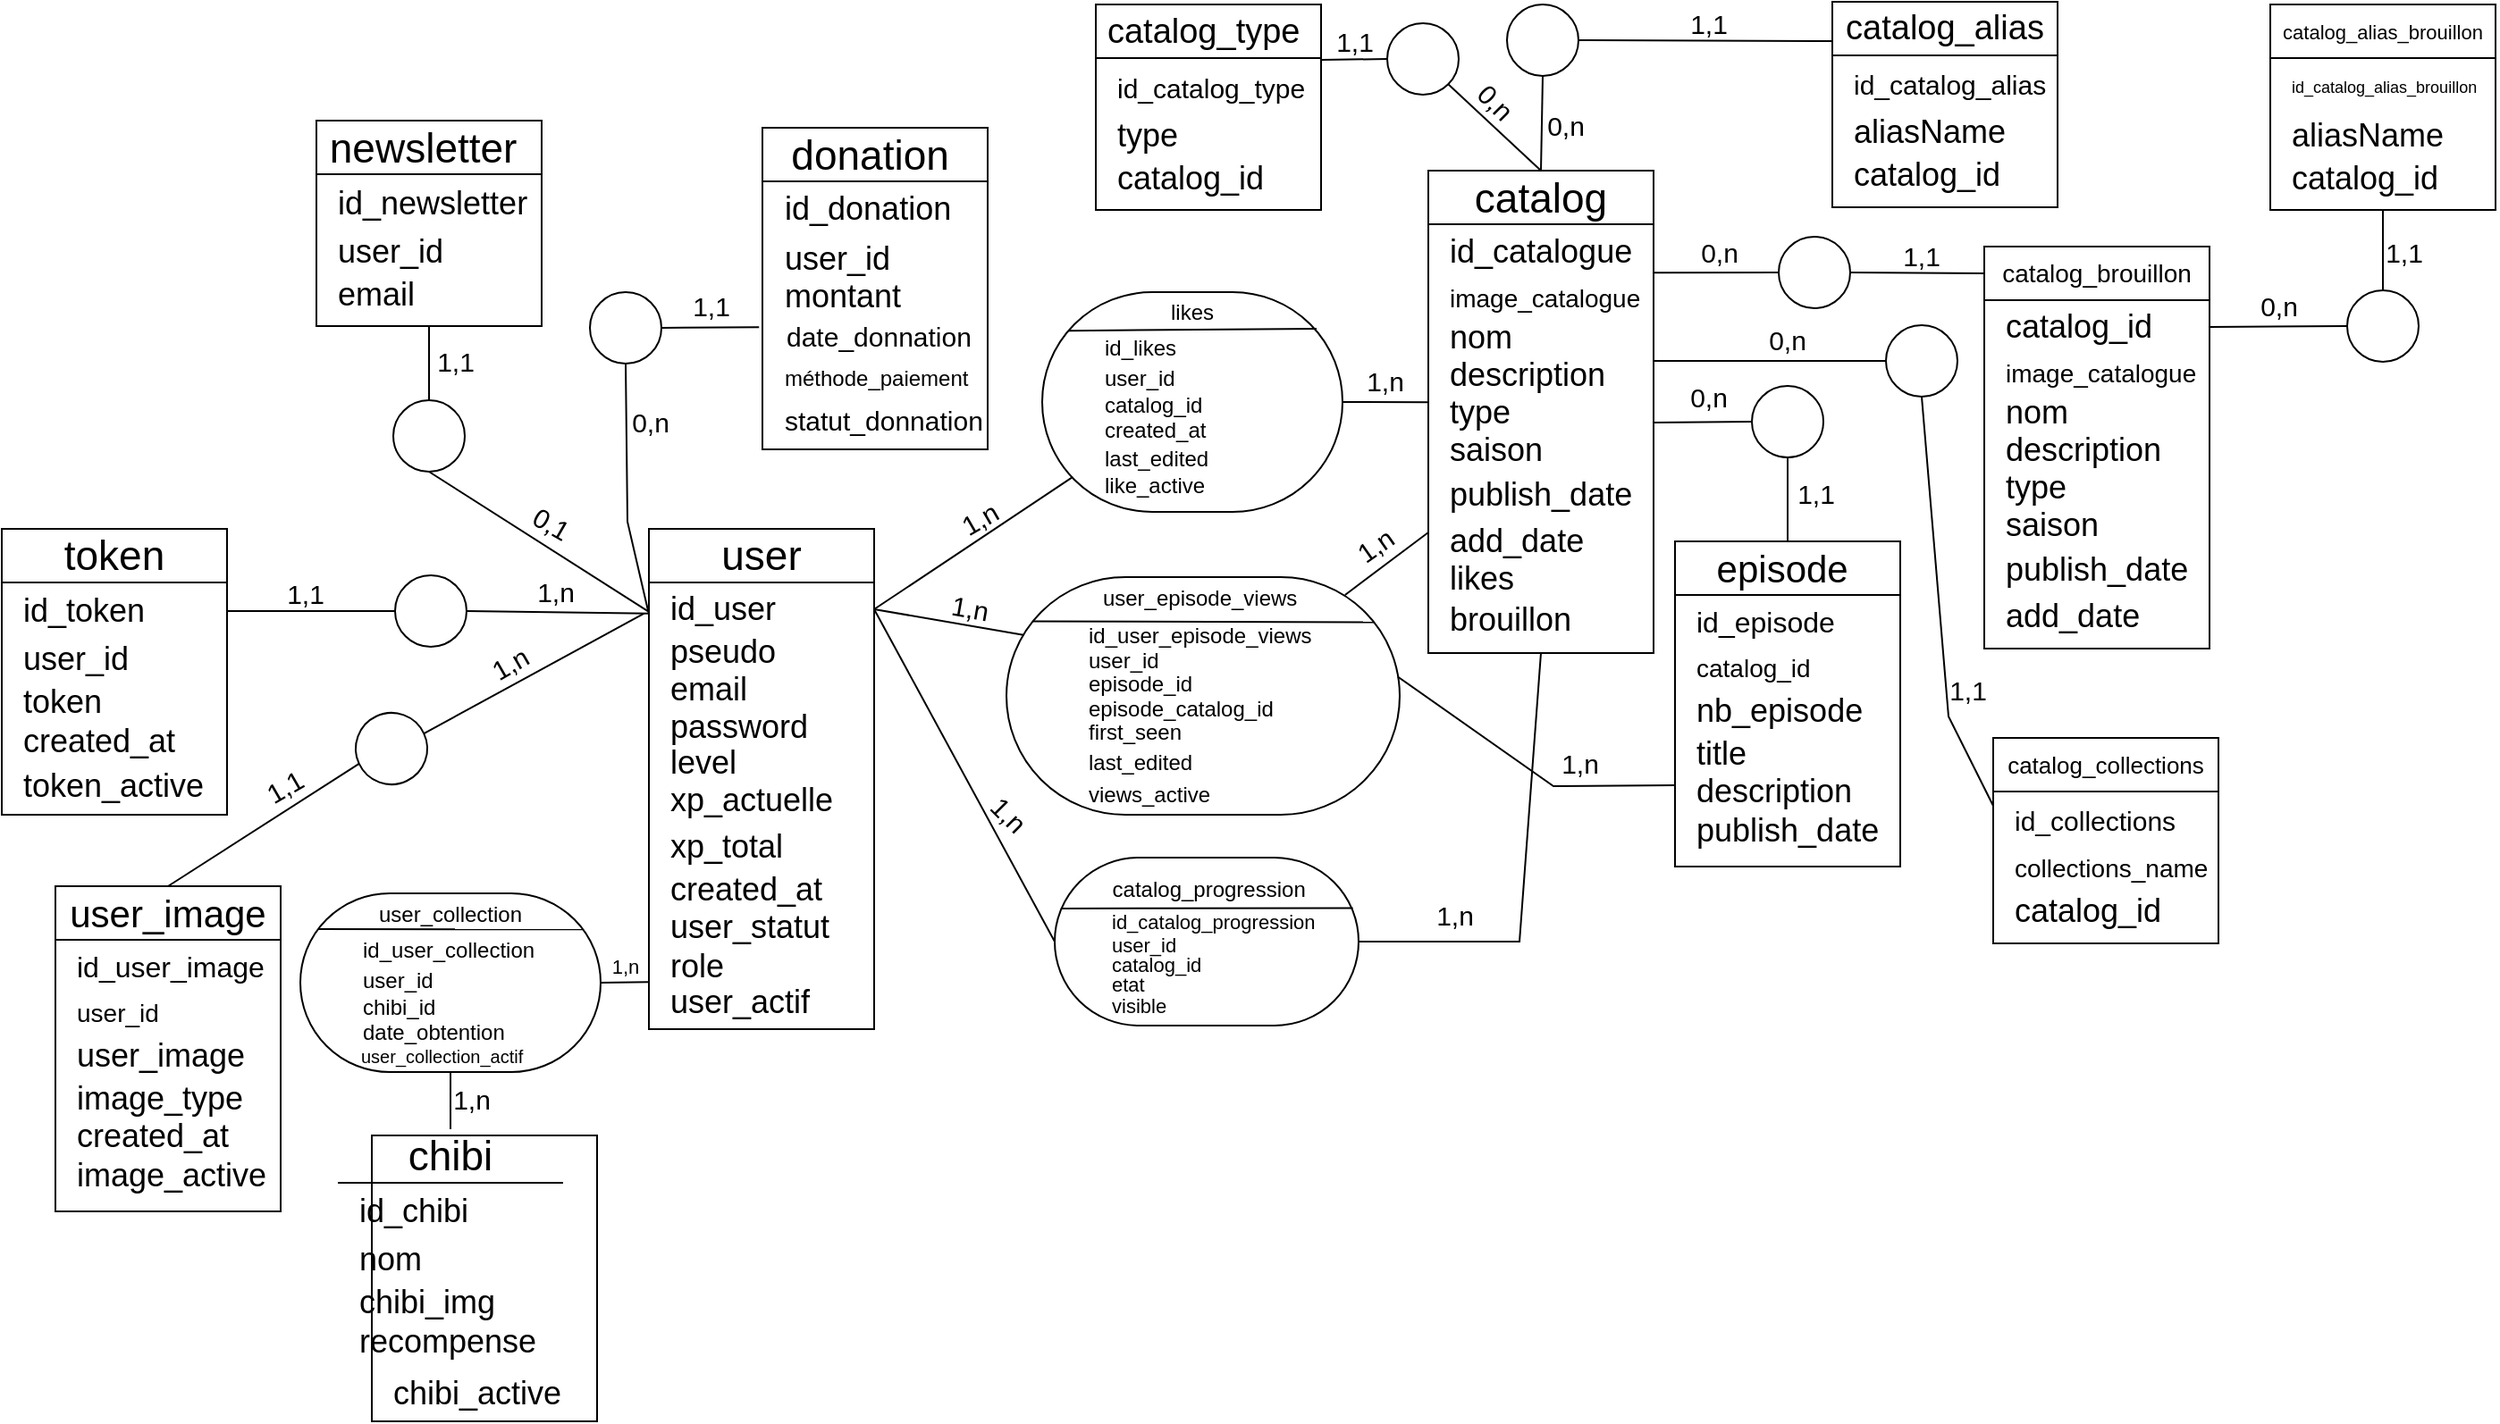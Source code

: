 <mxfile version="22.1.11" type="device">
  <diagram name="Page-1" id="7B2jJqBgUk0N_kVLm-NF">
    <mxGraphModel dx="2013" dy="439" grid="1" gridSize="10" guides="1" tooltips="1" connect="1" arrows="1" fold="1" page="1" pageScale="1" pageWidth="1169" pageHeight="827" math="0" shadow="0">
      <root>
        <mxCell id="0" />
        <mxCell id="1" parent="0" />
        <mxCell id="tmT9E7BbvO8NceiwNoCN-1" value="" style="rounded=1;whiteSpace=wrap;html=1;arcSize=0;" parent="1" vertex="1">
          <mxGeometry x="-807" y="295" width="126" height="280" as="geometry" />
        </mxCell>
        <mxCell id="tmT9E7BbvO8NceiwNoCN-2" value="user" style="text;html=1;strokeColor=none;fillColor=none;align=center;verticalAlign=middle;whiteSpace=wrap;rounded=0;fontSize=23;" parent="1" vertex="1">
          <mxGeometry x="-807" y="295" width="126" height="30" as="geometry" />
        </mxCell>
        <mxCell id="tmT9E7BbvO8NceiwNoCN-3" value="" style="endArrow=none;html=1;rounded=0;entryX=1;entryY=1;entryDx=0;entryDy=0;exitX=0;exitY=1;exitDx=0;exitDy=0;" parent="1" source="tmT9E7BbvO8NceiwNoCN-2" target="tmT9E7BbvO8NceiwNoCN-2" edge="1">
          <mxGeometry width="50" height="50" relative="1" as="geometry">
            <mxPoint x="-741" y="555" as="sourcePoint" />
            <mxPoint x="-691" y="505" as="targetPoint" />
          </mxGeometry>
        </mxCell>
        <mxCell id="EuwHijLLQVPvpIF5Q3ev-1" value="id_user" style="text;html=1;strokeColor=none;fillColor=none;align=left;verticalAlign=middle;whiteSpace=wrap;rounded=0;fontSize=18;" parent="1" vertex="1">
          <mxGeometry x="-797" y="325" width="116" height="30" as="geometry" />
        </mxCell>
        <mxCell id="WyrtLwI7qsmNqxNzGDoM-1" value="pseudo" style="text;html=1;strokeColor=none;fillColor=none;align=left;verticalAlign=middle;whiteSpace=wrap;rounded=0;fontSize=18;" vertex="1" parent="1">
          <mxGeometry x="-797" y="349" width="116" height="30" as="geometry" />
        </mxCell>
        <mxCell id="WyrtLwI7qsmNqxNzGDoM-2" value="email&amp;nbsp;" style="text;html=1;strokeColor=none;fillColor=none;align=left;verticalAlign=middle;whiteSpace=wrap;rounded=0;fontSize=18;" vertex="1" parent="1">
          <mxGeometry x="-797" y="370" width="116" height="30" as="geometry" />
        </mxCell>
        <mxCell id="WyrtLwI7qsmNqxNzGDoM-3" value="password" style="text;html=1;strokeColor=none;fillColor=none;align=left;verticalAlign=middle;whiteSpace=wrap;rounded=0;fontSize=18;" vertex="1" parent="1">
          <mxGeometry x="-797" y="391" width="116" height="30" as="geometry" />
        </mxCell>
        <mxCell id="WyrtLwI7qsmNqxNzGDoM-4" value="level" style="text;html=1;strokeColor=none;fillColor=none;align=left;verticalAlign=middle;whiteSpace=wrap;rounded=0;fontSize=18;" vertex="1" parent="1">
          <mxGeometry x="-797" y="411" width="116" height="30" as="geometry" />
        </mxCell>
        <mxCell id="WyrtLwI7qsmNqxNzGDoM-5" value="xp_actuelle" style="text;html=1;strokeColor=none;fillColor=none;align=left;verticalAlign=middle;whiteSpace=wrap;rounded=0;fontSize=18;" vertex="1" parent="1">
          <mxGeometry x="-797" y="432" width="116" height="30" as="geometry" />
        </mxCell>
        <mxCell id="WyrtLwI7qsmNqxNzGDoM-6" value="xp_total" style="text;html=1;strokeColor=none;fillColor=none;align=left;verticalAlign=middle;whiteSpace=wrap;rounded=0;fontSize=18;" vertex="1" parent="1">
          <mxGeometry x="-797" y="458" width="116" height="30" as="geometry" />
        </mxCell>
        <mxCell id="WyrtLwI7qsmNqxNzGDoM-7" value="created_at" style="text;html=1;strokeColor=none;fillColor=none;align=left;verticalAlign=middle;whiteSpace=wrap;rounded=0;fontSize=18;" vertex="1" parent="1">
          <mxGeometry x="-797" y="482" width="116" height="30" as="geometry" />
        </mxCell>
        <mxCell id="WyrtLwI7qsmNqxNzGDoM-8" value="user_statut" style="text;html=1;strokeColor=none;fillColor=none;align=left;verticalAlign=middle;whiteSpace=wrap;rounded=0;fontSize=18;" vertex="1" parent="1">
          <mxGeometry x="-797" y="503" width="116" height="30" as="geometry" />
        </mxCell>
        <mxCell id="WyrtLwI7qsmNqxNzGDoM-10" value="role" style="text;html=1;strokeColor=none;fillColor=none;align=left;verticalAlign=middle;whiteSpace=wrap;rounded=0;fontSize=18;" vertex="1" parent="1">
          <mxGeometry x="-797" y="525" width="116" height="30" as="geometry" />
        </mxCell>
        <mxCell id="WyrtLwI7qsmNqxNzGDoM-11" value="user_actif" style="text;html=1;strokeColor=none;fillColor=none;align=left;verticalAlign=middle;whiteSpace=wrap;rounded=0;fontSize=18;" vertex="1" parent="1">
          <mxGeometry x="-797" y="545" width="116" height="30" as="geometry" />
        </mxCell>
        <mxCell id="WyrtLwI7qsmNqxNzGDoM-13" value="" style="rounded=1;whiteSpace=wrap;html=1;arcSize=0;" vertex="1" parent="1">
          <mxGeometry x="-1169" y="295" width="126" height="160" as="geometry" />
        </mxCell>
        <mxCell id="WyrtLwI7qsmNqxNzGDoM-14" value="token" style="text;html=1;strokeColor=none;fillColor=none;align=center;verticalAlign=middle;whiteSpace=wrap;rounded=0;fontSize=23;" vertex="1" parent="1">
          <mxGeometry x="-1169" y="295" width="126" height="30" as="geometry" />
        </mxCell>
        <mxCell id="WyrtLwI7qsmNqxNzGDoM-15" value="" style="endArrow=none;html=1;rounded=0;entryX=1;entryY=1;entryDx=0;entryDy=0;exitX=0;exitY=1;exitDx=0;exitDy=0;" edge="1" parent="1" source="WyrtLwI7qsmNqxNzGDoM-14" target="WyrtLwI7qsmNqxNzGDoM-14">
          <mxGeometry width="50" height="50" relative="1" as="geometry">
            <mxPoint x="-1103" y="555" as="sourcePoint" />
            <mxPoint x="-1053" y="505" as="targetPoint" />
          </mxGeometry>
        </mxCell>
        <mxCell id="WyrtLwI7qsmNqxNzGDoM-16" value="id_token" style="text;html=1;strokeColor=none;fillColor=none;align=left;verticalAlign=middle;whiteSpace=wrap;rounded=0;fontSize=18;" vertex="1" parent="1">
          <mxGeometry x="-1159" y="326" width="116" height="30" as="geometry" />
        </mxCell>
        <mxCell id="WyrtLwI7qsmNqxNzGDoM-17" value="user_id" style="text;html=1;strokeColor=none;fillColor=none;align=left;verticalAlign=middle;whiteSpace=wrap;rounded=0;fontSize=18;" vertex="1" parent="1">
          <mxGeometry x="-1159" y="353" width="116" height="30" as="geometry" />
        </mxCell>
        <mxCell id="WyrtLwI7qsmNqxNzGDoM-18" value="token&amp;nbsp;" style="text;html=1;strokeColor=none;fillColor=none;align=left;verticalAlign=middle;whiteSpace=wrap;rounded=0;fontSize=18;" vertex="1" parent="1">
          <mxGeometry x="-1159" y="377" width="116" height="30" as="geometry" />
        </mxCell>
        <mxCell id="WyrtLwI7qsmNqxNzGDoM-19" value="created_at" style="text;html=1;strokeColor=none;fillColor=none;align=left;verticalAlign=middle;whiteSpace=wrap;rounded=0;fontSize=18;" vertex="1" parent="1">
          <mxGeometry x="-1159" y="399" width="116" height="30" as="geometry" />
        </mxCell>
        <mxCell id="WyrtLwI7qsmNqxNzGDoM-20" value="token_active" style="text;html=1;strokeColor=none;fillColor=none;align=left;verticalAlign=middle;whiteSpace=wrap;rounded=0;fontSize=18;" vertex="1" parent="1">
          <mxGeometry x="-1159" y="424" width="116" height="30" as="geometry" />
        </mxCell>
        <mxCell id="WyrtLwI7qsmNqxNzGDoM-28" value="" style="rounded=1;whiteSpace=wrap;html=1;arcSize=0;" vertex="1" parent="1">
          <mxGeometry x="-993" y="66.5" width="126" height="115" as="geometry" />
        </mxCell>
        <mxCell id="WyrtLwI7qsmNqxNzGDoM-29" value="newsletter&amp;nbsp;" style="text;html=1;strokeColor=none;fillColor=none;align=center;verticalAlign=middle;whiteSpace=wrap;rounded=0;fontSize=23;" vertex="1" parent="1">
          <mxGeometry x="-993" y="66.5" width="126" height="30" as="geometry" />
        </mxCell>
        <mxCell id="WyrtLwI7qsmNqxNzGDoM-30" value="" style="endArrow=none;html=1;rounded=0;entryX=1;entryY=1;entryDx=0;entryDy=0;exitX=0;exitY=1;exitDx=0;exitDy=0;" edge="1" parent="1" source="WyrtLwI7qsmNqxNzGDoM-29" target="WyrtLwI7qsmNqxNzGDoM-29">
          <mxGeometry width="50" height="50" relative="1" as="geometry">
            <mxPoint x="-927" y="326.5" as="sourcePoint" />
            <mxPoint x="-877" y="276.5" as="targetPoint" />
          </mxGeometry>
        </mxCell>
        <mxCell id="WyrtLwI7qsmNqxNzGDoM-31" value="id_newsletter&amp;nbsp;" style="text;html=1;strokeColor=none;fillColor=none;align=left;verticalAlign=middle;whiteSpace=wrap;rounded=0;fontSize=18;" vertex="1" parent="1">
          <mxGeometry x="-983" y="97.5" width="116" height="30" as="geometry" />
        </mxCell>
        <mxCell id="WyrtLwI7qsmNqxNzGDoM-32" value="user_id" style="text;html=1;strokeColor=none;fillColor=none;align=left;verticalAlign=middle;whiteSpace=wrap;rounded=0;fontSize=18;" vertex="1" parent="1">
          <mxGeometry x="-983" y="124.5" width="116" height="30" as="geometry" />
        </mxCell>
        <mxCell id="WyrtLwI7qsmNqxNzGDoM-33" value="email&amp;nbsp;" style="text;html=1;strokeColor=none;fillColor=none;align=left;verticalAlign=middle;whiteSpace=wrap;rounded=0;fontSize=18;" vertex="1" parent="1">
          <mxGeometry x="-983" y="148.5" width="116" height="30" as="geometry" />
        </mxCell>
        <mxCell id="WyrtLwI7qsmNqxNzGDoM-36" value="" style="rounded=1;whiteSpace=wrap;html=1;arcSize=0;" vertex="1" parent="1">
          <mxGeometry x="-743.5" y="70.5" width="126" height="180" as="geometry" />
        </mxCell>
        <mxCell id="WyrtLwI7qsmNqxNzGDoM-37" value="donation&amp;nbsp;" style="text;html=1;strokeColor=none;fillColor=none;align=center;verticalAlign=middle;whiteSpace=wrap;rounded=0;fontSize=23;" vertex="1" parent="1">
          <mxGeometry x="-743.5" y="70.5" width="126" height="30" as="geometry" />
        </mxCell>
        <mxCell id="WyrtLwI7qsmNqxNzGDoM-38" value="" style="endArrow=none;html=1;rounded=0;entryX=1;entryY=1;entryDx=0;entryDy=0;exitX=0;exitY=1;exitDx=0;exitDy=0;" edge="1" parent="1" source="WyrtLwI7qsmNqxNzGDoM-37" target="WyrtLwI7qsmNqxNzGDoM-37">
          <mxGeometry width="50" height="50" relative="1" as="geometry">
            <mxPoint x="-677.5" y="330.5" as="sourcePoint" />
            <mxPoint x="-627.5" y="280.5" as="targetPoint" />
          </mxGeometry>
        </mxCell>
        <mxCell id="WyrtLwI7qsmNqxNzGDoM-39" value="id_donation&amp;nbsp;" style="text;html=1;strokeColor=none;fillColor=none;align=left;verticalAlign=middle;whiteSpace=wrap;rounded=0;fontSize=18;" vertex="1" parent="1">
          <mxGeometry x="-733.5" y="100.5" width="116" height="30" as="geometry" />
        </mxCell>
        <mxCell id="WyrtLwI7qsmNqxNzGDoM-40" value="user_id&amp;nbsp;" style="text;html=1;strokeColor=none;fillColor=none;align=left;verticalAlign=middle;whiteSpace=wrap;rounded=0;fontSize=18;" vertex="1" parent="1">
          <mxGeometry x="-733.5" y="128.5" width="116" height="30" as="geometry" />
        </mxCell>
        <mxCell id="WyrtLwI7qsmNqxNzGDoM-41" value="montant" style="text;html=1;strokeColor=none;fillColor=none;align=left;verticalAlign=middle;whiteSpace=wrap;rounded=0;fontSize=18;" vertex="1" parent="1">
          <mxGeometry x="-733.5" y="149.5" width="116" height="30" as="geometry" />
        </mxCell>
        <mxCell id="WyrtLwI7qsmNqxNzGDoM-42" value="date_donnation" style="text;html=1;strokeColor=none;fillColor=none;align=left;verticalAlign=middle;whiteSpace=wrap;rounded=0;fontSize=15;" vertex="1" parent="1">
          <mxGeometry x="-732.5" y="171.5" width="116" height="30" as="geometry" />
        </mxCell>
        <mxCell id="WyrtLwI7qsmNqxNzGDoM-43" value="méthode_paiement" style="text;html=1;strokeColor=none;fillColor=none;align=left;verticalAlign=middle;whiteSpace=wrap;rounded=0;fontSize=12;" vertex="1" parent="1">
          <mxGeometry x="-733.5" y="195.5" width="116" height="30" as="geometry" />
        </mxCell>
        <mxCell id="WyrtLwI7qsmNqxNzGDoM-44" value="statut_donnation" style="text;html=1;strokeColor=none;fillColor=none;align=left;verticalAlign=middle;whiteSpace=wrap;rounded=0;fontSize=15;" vertex="1" parent="1">
          <mxGeometry x="-733.5" y="218.5" width="116" height="30" as="geometry" />
        </mxCell>
        <mxCell id="WyrtLwI7qsmNqxNzGDoM-50" value="" style="rounded=1;whiteSpace=wrap;html=1;arcSize=0;" vertex="1" parent="1">
          <mxGeometry x="-371" y="94.5" width="126" height="270" as="geometry" />
        </mxCell>
        <mxCell id="WyrtLwI7qsmNqxNzGDoM-51" value="catalog" style="text;html=1;strokeColor=none;fillColor=none;align=center;verticalAlign=middle;whiteSpace=wrap;rounded=0;fontSize=23;" vertex="1" parent="1">
          <mxGeometry x="-371" y="94.5" width="126" height="30" as="geometry" />
        </mxCell>
        <mxCell id="WyrtLwI7qsmNqxNzGDoM-52" value="" style="endArrow=none;html=1;rounded=0;entryX=1;entryY=1;entryDx=0;entryDy=0;exitX=0;exitY=1;exitDx=0;exitDy=0;" edge="1" parent="1" source="WyrtLwI7qsmNqxNzGDoM-51" target="WyrtLwI7qsmNqxNzGDoM-51">
          <mxGeometry width="50" height="50" relative="1" as="geometry">
            <mxPoint x="-305" y="354.5" as="sourcePoint" />
            <mxPoint x="-255" y="304.5" as="targetPoint" />
          </mxGeometry>
        </mxCell>
        <mxCell id="WyrtLwI7qsmNqxNzGDoM-53" value="id_catalogue&amp;nbsp;" style="text;html=1;strokeColor=none;fillColor=none;align=left;verticalAlign=middle;whiteSpace=wrap;rounded=0;fontSize=18;" vertex="1" parent="1">
          <mxGeometry x="-361" y="124.5" width="116" height="30" as="geometry" />
        </mxCell>
        <mxCell id="WyrtLwI7qsmNqxNzGDoM-54" value="image_catalogue" style="text;html=1;strokeColor=none;fillColor=none;align=left;verticalAlign=middle;whiteSpace=wrap;rounded=0;fontSize=14;" vertex="1" parent="1">
          <mxGeometry x="-361" y="150.5" width="116" height="30" as="geometry" />
        </mxCell>
        <mxCell id="WyrtLwI7qsmNqxNzGDoM-55" value="nom" style="text;html=1;strokeColor=none;fillColor=none;align=left;verticalAlign=middle;whiteSpace=wrap;rounded=0;fontSize=18;" vertex="1" parent="1">
          <mxGeometry x="-361" y="172.5" width="116" height="30" as="geometry" />
        </mxCell>
        <mxCell id="WyrtLwI7qsmNqxNzGDoM-56" value="description" style="text;html=1;strokeColor=none;fillColor=none;align=left;verticalAlign=middle;whiteSpace=wrap;rounded=0;fontSize=18;" vertex="1" parent="1">
          <mxGeometry x="-361" y="193.5" width="116" height="30" as="geometry" />
        </mxCell>
        <mxCell id="WyrtLwI7qsmNqxNzGDoM-57" value="type" style="text;html=1;strokeColor=none;fillColor=none;align=left;verticalAlign=middle;whiteSpace=wrap;rounded=0;fontSize=18;" vertex="1" parent="1">
          <mxGeometry x="-361" y="214.5" width="116" height="30" as="geometry" />
        </mxCell>
        <mxCell id="WyrtLwI7qsmNqxNzGDoM-58" value="saison" style="text;html=1;strokeColor=none;fillColor=none;align=left;verticalAlign=middle;whiteSpace=wrap;rounded=0;fontSize=18;" vertex="1" parent="1">
          <mxGeometry x="-361" y="235.5" width="116" height="30" as="geometry" />
        </mxCell>
        <mxCell id="WyrtLwI7qsmNqxNzGDoM-59" value="publish_date" style="text;html=1;strokeColor=none;fillColor=none;align=left;verticalAlign=middle;whiteSpace=wrap;rounded=0;fontSize=18;" vertex="1" parent="1">
          <mxGeometry x="-361" y="260.5" width="116" height="30" as="geometry" />
        </mxCell>
        <mxCell id="WyrtLwI7qsmNqxNzGDoM-60" value="add_date" style="text;html=1;strokeColor=none;fillColor=none;align=left;verticalAlign=middle;whiteSpace=wrap;rounded=0;fontSize=18;" vertex="1" parent="1">
          <mxGeometry x="-361" y="286.5" width="116" height="30" as="geometry" />
        </mxCell>
        <mxCell id="WyrtLwI7qsmNqxNzGDoM-61" value="likes" style="text;html=1;strokeColor=none;fillColor=none;align=left;verticalAlign=middle;whiteSpace=wrap;rounded=0;fontSize=18;" vertex="1" parent="1">
          <mxGeometry x="-361" y="307.5" width="116" height="30" as="geometry" />
        </mxCell>
        <mxCell id="WyrtLwI7qsmNqxNzGDoM-62" value="brouillon" style="text;html=1;strokeColor=none;fillColor=none;align=left;verticalAlign=middle;whiteSpace=wrap;rounded=0;fontSize=18;" vertex="1" parent="1">
          <mxGeometry x="-361" y="330.5" width="116" height="30" as="geometry" />
        </mxCell>
        <mxCell id="WyrtLwI7qsmNqxNzGDoM-64" value="" style="rounded=1;whiteSpace=wrap;html=1;arcSize=0;" vertex="1" parent="1">
          <mxGeometry x="-145" width="126" height="115" as="geometry" />
        </mxCell>
        <mxCell id="WyrtLwI7qsmNqxNzGDoM-65" value="catalog_alias" style="text;html=1;strokeColor=none;fillColor=none;align=center;verticalAlign=middle;whiteSpace=wrap;rounded=0;fontSize=19;" vertex="1" parent="1">
          <mxGeometry x="-145" width="126" height="30" as="geometry" />
        </mxCell>
        <mxCell id="WyrtLwI7qsmNqxNzGDoM-66" value="" style="endArrow=none;html=1;rounded=0;entryX=1;entryY=1;entryDx=0;entryDy=0;exitX=0;exitY=1;exitDx=0;exitDy=0;" edge="1" parent="1" source="WyrtLwI7qsmNqxNzGDoM-65" target="WyrtLwI7qsmNqxNzGDoM-65">
          <mxGeometry width="50" height="50" relative="1" as="geometry">
            <mxPoint x="-79" y="260" as="sourcePoint" />
            <mxPoint x="-29" y="210" as="targetPoint" />
          </mxGeometry>
        </mxCell>
        <mxCell id="WyrtLwI7qsmNqxNzGDoM-67" value="id_catalog_alias" style="text;html=1;strokeColor=none;fillColor=none;align=left;verticalAlign=middle;whiteSpace=wrap;rounded=0;fontSize=15;" vertex="1" parent="1">
          <mxGeometry x="-135" y="31" width="116" height="30" as="geometry" />
        </mxCell>
        <mxCell id="WyrtLwI7qsmNqxNzGDoM-68" value="aliasName" style="text;html=1;strokeColor=none;fillColor=none;align=left;verticalAlign=middle;whiteSpace=wrap;rounded=0;fontSize=18;" vertex="1" parent="1">
          <mxGeometry x="-135" y="58" width="116" height="30" as="geometry" />
        </mxCell>
        <mxCell id="WyrtLwI7qsmNqxNzGDoM-69" value="catalog_id&amp;nbsp;" style="text;html=1;strokeColor=none;fillColor=none;align=left;verticalAlign=middle;whiteSpace=wrap;rounded=0;fontSize=18;" vertex="1" parent="1">
          <mxGeometry x="-135" y="82" width="116" height="30" as="geometry" />
        </mxCell>
        <mxCell id="WyrtLwI7qsmNqxNzGDoM-70" value="" style="rounded=1;whiteSpace=wrap;html=1;arcSize=0;" vertex="1" parent="1">
          <mxGeometry x="-557" y="1.5" width="126" height="115" as="geometry" />
        </mxCell>
        <mxCell id="WyrtLwI7qsmNqxNzGDoM-71" value="catalog_type&amp;nbsp;" style="text;html=1;strokeColor=none;fillColor=none;align=center;verticalAlign=middle;whiteSpace=wrap;rounded=0;fontSize=19;" vertex="1" parent="1">
          <mxGeometry x="-557" y="1.5" width="126" height="30" as="geometry" />
        </mxCell>
        <mxCell id="WyrtLwI7qsmNqxNzGDoM-72" value="" style="endArrow=none;html=1;rounded=0;entryX=1;entryY=1;entryDx=0;entryDy=0;exitX=0;exitY=1;exitDx=0;exitDy=0;" edge="1" parent="1" source="WyrtLwI7qsmNqxNzGDoM-71" target="WyrtLwI7qsmNqxNzGDoM-71">
          <mxGeometry width="50" height="50" relative="1" as="geometry">
            <mxPoint x="-491" y="261.5" as="sourcePoint" />
            <mxPoint x="-441" y="211.5" as="targetPoint" />
          </mxGeometry>
        </mxCell>
        <mxCell id="WyrtLwI7qsmNqxNzGDoM-73" value="id_catalog_type&amp;nbsp;" style="text;html=1;strokeColor=none;fillColor=none;align=left;verticalAlign=middle;whiteSpace=wrap;rounded=0;fontSize=15;" vertex="1" parent="1">
          <mxGeometry x="-547" y="32.5" width="116" height="30" as="geometry" />
        </mxCell>
        <mxCell id="WyrtLwI7qsmNqxNzGDoM-74" value="type" style="text;html=1;strokeColor=none;fillColor=none;align=left;verticalAlign=middle;whiteSpace=wrap;rounded=0;fontSize=18;" vertex="1" parent="1">
          <mxGeometry x="-547" y="59.5" width="116" height="30" as="geometry" />
        </mxCell>
        <mxCell id="WyrtLwI7qsmNqxNzGDoM-75" value="catalog_id&amp;nbsp;" style="text;html=1;strokeColor=none;fillColor=none;align=left;verticalAlign=middle;whiteSpace=wrap;rounded=0;fontSize=18;" vertex="1" parent="1">
          <mxGeometry x="-547" y="83.5" width="116" height="30" as="geometry" />
        </mxCell>
        <mxCell id="WyrtLwI7qsmNqxNzGDoM-76" value="" style="rounded=1;whiteSpace=wrap;html=1;arcSize=0;" vertex="1" parent="1">
          <mxGeometry x="-60" y="137" width="126" height="225" as="geometry" />
        </mxCell>
        <mxCell id="WyrtLwI7qsmNqxNzGDoM-77" value="catalog_brouillon" style="text;html=1;strokeColor=none;fillColor=none;align=center;verticalAlign=middle;whiteSpace=wrap;rounded=0;fontSize=14;" vertex="1" parent="1">
          <mxGeometry x="-60" y="137" width="126" height="30" as="geometry" />
        </mxCell>
        <mxCell id="WyrtLwI7qsmNqxNzGDoM-78" value="" style="endArrow=none;html=1;rounded=0;entryX=1;entryY=1;entryDx=0;entryDy=0;exitX=0;exitY=1;exitDx=0;exitDy=0;" edge="1" parent="1" source="WyrtLwI7qsmNqxNzGDoM-77" target="WyrtLwI7qsmNqxNzGDoM-77">
          <mxGeometry width="50" height="50" relative="1" as="geometry">
            <mxPoint x="6" y="397" as="sourcePoint" />
            <mxPoint x="56" y="347" as="targetPoint" />
          </mxGeometry>
        </mxCell>
        <mxCell id="WyrtLwI7qsmNqxNzGDoM-79" value="catalog_id&amp;nbsp;" style="text;html=1;strokeColor=none;fillColor=none;align=left;verticalAlign=middle;whiteSpace=wrap;rounded=0;fontSize=18;" vertex="1" parent="1">
          <mxGeometry x="-50" y="167" width="116" height="30" as="geometry" />
        </mxCell>
        <mxCell id="WyrtLwI7qsmNqxNzGDoM-80" value="image_catalogue" style="text;html=1;strokeColor=none;fillColor=none;align=left;verticalAlign=middle;whiteSpace=wrap;rounded=0;fontSize=14;" vertex="1" parent="1">
          <mxGeometry x="-50" y="193" width="116" height="30" as="geometry" />
        </mxCell>
        <mxCell id="WyrtLwI7qsmNqxNzGDoM-81" value="nom" style="text;html=1;strokeColor=none;fillColor=none;align=left;verticalAlign=middle;whiteSpace=wrap;rounded=0;fontSize=18;" vertex="1" parent="1">
          <mxGeometry x="-50" y="215" width="116" height="30" as="geometry" />
        </mxCell>
        <mxCell id="WyrtLwI7qsmNqxNzGDoM-82" value="description" style="text;html=1;strokeColor=none;fillColor=none;align=left;verticalAlign=middle;whiteSpace=wrap;rounded=0;fontSize=18;" vertex="1" parent="1">
          <mxGeometry x="-50" y="236" width="116" height="30" as="geometry" />
        </mxCell>
        <mxCell id="WyrtLwI7qsmNqxNzGDoM-83" value="type" style="text;html=1;strokeColor=none;fillColor=none;align=left;verticalAlign=middle;whiteSpace=wrap;rounded=0;fontSize=18;" vertex="1" parent="1">
          <mxGeometry x="-50" y="257" width="116" height="30" as="geometry" />
        </mxCell>
        <mxCell id="WyrtLwI7qsmNqxNzGDoM-84" value="saison" style="text;html=1;strokeColor=none;fillColor=none;align=left;verticalAlign=middle;whiteSpace=wrap;rounded=0;fontSize=18;" vertex="1" parent="1">
          <mxGeometry x="-50" y="278" width="116" height="30" as="geometry" />
        </mxCell>
        <mxCell id="WyrtLwI7qsmNqxNzGDoM-85" value="publish_date" style="text;html=1;strokeColor=none;fillColor=none;align=left;verticalAlign=middle;whiteSpace=wrap;rounded=0;fontSize=18;" vertex="1" parent="1">
          <mxGeometry x="-50" y="303" width="116" height="30" as="geometry" />
        </mxCell>
        <mxCell id="WyrtLwI7qsmNqxNzGDoM-86" value="add_date" style="text;html=1;strokeColor=none;fillColor=none;align=left;verticalAlign=middle;whiteSpace=wrap;rounded=0;fontSize=18;" vertex="1" parent="1">
          <mxGeometry x="-50" y="329" width="116" height="30" as="geometry" />
        </mxCell>
        <mxCell id="WyrtLwI7qsmNqxNzGDoM-100" value="" style="rounded=1;whiteSpace=wrap;html=1;arcSize=50;" vertex="1" parent="1">
          <mxGeometry x="-580" y="479" width="170" height="94" as="geometry" />
        </mxCell>
        <mxCell id="WyrtLwI7qsmNqxNzGDoM-104" value="" style="endArrow=none;html=1;rounded=0;entryX=0.981;entryY=0.301;entryDx=0;entryDy=0;entryPerimeter=0;exitX=0.02;exitY=0.303;exitDx=0;exitDy=0;exitPerimeter=0;" edge="1" parent="1" source="WyrtLwI7qsmNqxNzGDoM-100" target="WyrtLwI7qsmNqxNzGDoM-100">
          <mxGeometry width="50" height="50" relative="1" as="geometry">
            <mxPoint x="-610" y="521" as="sourcePoint" />
            <mxPoint x="-630" y="489" as="targetPoint" />
          </mxGeometry>
        </mxCell>
        <mxCell id="WyrtLwI7qsmNqxNzGDoM-105" value="catalog_progression&amp;nbsp;" style="text;html=1;strokeColor=none;fillColor=none;align=center;verticalAlign=middle;whiteSpace=wrap;rounded=0;fontSize=12;" vertex="1" parent="1">
          <mxGeometry x="-557" y="487" width="130" height="20" as="geometry" />
        </mxCell>
        <mxCell id="WyrtLwI7qsmNqxNzGDoM-106" value="id_catalog_progression&amp;nbsp;" style="text;html=1;strokeColor=none;fillColor=none;align=left;verticalAlign=middle;whiteSpace=wrap;rounded=0;fontSize=11;" vertex="1" parent="1">
          <mxGeometry x="-550" y="504" width="50" height="22" as="geometry" />
        </mxCell>
        <mxCell id="WyrtLwI7qsmNqxNzGDoM-107" value="catalog_id&amp;nbsp;" style="text;html=1;strokeColor=none;fillColor=none;align=left;verticalAlign=middle;whiteSpace=wrap;rounded=0;fontSize=11;" vertex="1" parent="1">
          <mxGeometry x="-550" y="529" width="87" height="20" as="geometry" />
        </mxCell>
        <mxCell id="WyrtLwI7qsmNqxNzGDoM-108" value="etat" style="text;html=1;strokeColor=none;fillColor=none;align=left;verticalAlign=middle;whiteSpace=wrap;rounded=0;fontSize=11;" vertex="1" parent="1">
          <mxGeometry x="-550" y="540" width="27" height="20" as="geometry" />
        </mxCell>
        <mxCell id="WyrtLwI7qsmNqxNzGDoM-109" value="visible" style="text;html=1;strokeColor=none;fillColor=none;align=left;verticalAlign=middle;whiteSpace=wrap;rounded=0;fontSize=11;" vertex="1" parent="1">
          <mxGeometry x="-550" y="552" width="47" height="20" as="geometry" />
        </mxCell>
        <mxCell id="WyrtLwI7qsmNqxNzGDoM-111" value="" style="rounded=1;whiteSpace=wrap;html=1;arcSize=0;" vertex="1" parent="1">
          <mxGeometry x="100" y="1.5" width="126" height="115" as="geometry" />
        </mxCell>
        <mxCell id="WyrtLwI7qsmNqxNzGDoM-112" value="catalog_alias_brouillon" style="text;html=1;strokeColor=none;fillColor=none;align=center;verticalAlign=middle;whiteSpace=wrap;rounded=0;fontSize=11;" vertex="1" parent="1">
          <mxGeometry x="100" y="1.5" width="126" height="30" as="geometry" />
        </mxCell>
        <mxCell id="WyrtLwI7qsmNqxNzGDoM-113" value="" style="endArrow=none;html=1;rounded=0;entryX=1;entryY=1;entryDx=0;entryDy=0;exitX=0;exitY=1;exitDx=0;exitDy=0;" edge="1" parent="1" source="WyrtLwI7qsmNqxNzGDoM-112" target="WyrtLwI7qsmNqxNzGDoM-112">
          <mxGeometry width="50" height="50" relative="1" as="geometry">
            <mxPoint x="166" y="261.5" as="sourcePoint" />
            <mxPoint x="216" y="211.5" as="targetPoint" />
          </mxGeometry>
        </mxCell>
        <mxCell id="WyrtLwI7qsmNqxNzGDoM-114" value="id_catalog_alias_brouillon" style="text;html=1;strokeColor=none;fillColor=none;align=left;verticalAlign=middle;whiteSpace=wrap;rounded=0;fontSize=9;" vertex="1" parent="1">
          <mxGeometry x="110" y="32.5" width="116" height="30" as="geometry" />
        </mxCell>
        <mxCell id="WyrtLwI7qsmNqxNzGDoM-115" value="aliasName" style="text;html=1;strokeColor=none;fillColor=none;align=left;verticalAlign=middle;whiteSpace=wrap;rounded=0;fontSize=18;" vertex="1" parent="1">
          <mxGeometry x="110" y="59.5" width="116" height="30" as="geometry" />
        </mxCell>
        <mxCell id="WyrtLwI7qsmNqxNzGDoM-116" value="catalog_id&amp;nbsp;" style="text;html=1;strokeColor=none;fillColor=none;align=left;verticalAlign=middle;whiteSpace=wrap;rounded=0;fontSize=18;" vertex="1" parent="1">
          <mxGeometry x="110" y="83.5" width="116" height="30" as="geometry" />
        </mxCell>
        <mxCell id="WyrtLwI7qsmNqxNzGDoM-128" value="" style="rounded=1;whiteSpace=wrap;html=1;arcSize=50;" vertex="1" parent="1">
          <mxGeometry x="-607" y="322" width="220" height="133" as="geometry" />
        </mxCell>
        <mxCell id="WyrtLwI7qsmNqxNzGDoM-129" value="" style="endArrow=none;html=1;rounded=0;exitX=0.068;exitY=0.186;exitDx=0;exitDy=0;entryX=0.939;entryY=0.204;entryDx=0;entryDy=0;entryPerimeter=0;exitPerimeter=0;" edge="1" parent="1" source="WyrtLwI7qsmNqxNzGDoM-128">
          <mxGeometry width="50" height="50" relative="1" as="geometry">
            <mxPoint x="-591.28" y="346.6" as="sourcePoint" />
            <mxPoint x="-401.42" y="347.212" as="targetPoint" />
          </mxGeometry>
        </mxCell>
        <mxCell id="WyrtLwI7qsmNqxNzGDoM-130" value="user_episode_views&amp;nbsp;" style="text;html=1;strokeColor=none;fillColor=none;align=center;verticalAlign=middle;whiteSpace=wrap;rounded=0;" vertex="1" parent="1">
          <mxGeometry x="-557" y="322" width="120" height="23" as="geometry" />
        </mxCell>
        <mxCell id="WyrtLwI7qsmNqxNzGDoM-131" value="id_user_episode_views&amp;nbsp;" style="text;html=1;strokeColor=none;fillColor=none;align=left;verticalAlign=middle;whiteSpace=wrap;rounded=0;fontSize=12;" vertex="1" parent="1">
          <mxGeometry x="-563" y="347" width="120" height="15" as="geometry" />
        </mxCell>
        <mxCell id="WyrtLwI7qsmNqxNzGDoM-133" value="user_id&amp;nbsp;" style="text;html=1;strokeColor=none;fillColor=none;align=left;verticalAlign=middle;whiteSpace=wrap;rounded=0;" vertex="1" parent="1">
          <mxGeometry x="-563" y="361" width="120" height="15" as="geometry" />
        </mxCell>
        <mxCell id="WyrtLwI7qsmNqxNzGDoM-134" value="episode_id&amp;nbsp;" style="text;html=1;strokeColor=none;fillColor=none;align=left;verticalAlign=middle;whiteSpace=wrap;rounded=0;" vertex="1" parent="1">
          <mxGeometry x="-563" y="374" width="120" height="15" as="geometry" />
        </mxCell>
        <mxCell id="WyrtLwI7qsmNqxNzGDoM-135" value="episode_catalog_id&amp;nbsp;" style="text;html=1;strokeColor=none;fillColor=none;align=left;verticalAlign=middle;whiteSpace=wrap;rounded=0;" vertex="1" parent="1">
          <mxGeometry x="-563" y="388" width="120" height="15" as="geometry" />
        </mxCell>
        <mxCell id="WyrtLwI7qsmNqxNzGDoM-136" value="first_seen" style="text;html=1;strokeColor=none;fillColor=none;align=left;verticalAlign=middle;whiteSpace=wrap;rounded=0;" vertex="1" parent="1">
          <mxGeometry x="-563" y="401" width="120" height="15" as="geometry" />
        </mxCell>
        <mxCell id="WyrtLwI7qsmNqxNzGDoM-137" value="last_edited" style="text;html=1;strokeColor=none;fillColor=none;align=left;verticalAlign=middle;whiteSpace=wrap;rounded=0;" vertex="1" parent="1">
          <mxGeometry x="-563" y="418" width="120" height="15" as="geometry" />
        </mxCell>
        <mxCell id="WyrtLwI7qsmNqxNzGDoM-138" value="views_active" style="text;html=1;strokeColor=none;fillColor=none;align=left;verticalAlign=middle;whiteSpace=wrap;rounded=0;" vertex="1" parent="1">
          <mxGeometry x="-563" y="436" width="120" height="15" as="geometry" />
        </mxCell>
        <mxCell id="WyrtLwI7qsmNqxNzGDoM-139" value="" style="rounded=1;whiteSpace=wrap;html=1;arcSize=0;" vertex="1" parent="1">
          <mxGeometry x="-1139" y="495" width="126" height="182" as="geometry" />
        </mxCell>
        <mxCell id="WyrtLwI7qsmNqxNzGDoM-140" value="user_image" style="text;html=1;strokeColor=none;fillColor=none;align=center;verticalAlign=middle;whiteSpace=wrap;rounded=0;fontSize=21;" vertex="1" parent="1">
          <mxGeometry x="-1139" y="495" width="126" height="30" as="geometry" />
        </mxCell>
        <mxCell id="WyrtLwI7qsmNqxNzGDoM-141" value="" style="endArrow=none;html=1;rounded=0;entryX=1;entryY=1;entryDx=0;entryDy=0;exitX=0;exitY=1;exitDx=0;exitDy=0;" edge="1" parent="1" source="WyrtLwI7qsmNqxNzGDoM-140" target="WyrtLwI7qsmNqxNzGDoM-140">
          <mxGeometry width="50" height="50" relative="1" as="geometry">
            <mxPoint x="-1073" y="755" as="sourcePoint" />
            <mxPoint x="-1023" y="705" as="targetPoint" />
          </mxGeometry>
        </mxCell>
        <mxCell id="WyrtLwI7qsmNqxNzGDoM-142" value="id_user_image&amp;nbsp;" style="text;html=1;strokeColor=none;fillColor=none;align=left;verticalAlign=middle;whiteSpace=wrap;rounded=0;fontSize=16;" vertex="1" parent="1">
          <mxGeometry x="-1129" y="525" width="116" height="30" as="geometry" />
        </mxCell>
        <mxCell id="WyrtLwI7qsmNqxNzGDoM-143" value="user_id&amp;nbsp;" style="text;html=1;strokeColor=none;fillColor=none;align=left;verticalAlign=middle;whiteSpace=wrap;rounded=0;fontSize=14;" vertex="1" parent="1">
          <mxGeometry x="-1129" y="551" width="116" height="30" as="geometry" />
        </mxCell>
        <mxCell id="WyrtLwI7qsmNqxNzGDoM-144" value="user_image" style="text;html=1;strokeColor=none;fillColor=none;align=left;verticalAlign=middle;whiteSpace=wrap;rounded=0;fontSize=18;" vertex="1" parent="1">
          <mxGeometry x="-1129" y="575" width="116" height="30" as="geometry" />
        </mxCell>
        <mxCell id="WyrtLwI7qsmNqxNzGDoM-145" value="image_type" style="text;html=1;strokeColor=none;fillColor=none;align=left;verticalAlign=middle;whiteSpace=wrap;rounded=0;fontSize=18;" vertex="1" parent="1">
          <mxGeometry x="-1129" y="599" width="116" height="30" as="geometry" />
        </mxCell>
        <mxCell id="WyrtLwI7qsmNqxNzGDoM-146" value="created_at" style="text;html=1;strokeColor=none;fillColor=none;align=left;verticalAlign=middle;whiteSpace=wrap;rounded=0;fontSize=18;" vertex="1" parent="1">
          <mxGeometry x="-1129" y="620" width="116" height="30" as="geometry" />
        </mxCell>
        <mxCell id="WyrtLwI7qsmNqxNzGDoM-147" value="image_active" style="text;html=1;strokeColor=none;fillColor=none;align=left;verticalAlign=middle;whiteSpace=wrap;rounded=0;fontSize=18;" vertex="1" parent="1">
          <mxGeometry x="-1129" y="642" width="116" height="30" as="geometry" />
        </mxCell>
        <mxCell id="WyrtLwI7qsmNqxNzGDoM-152" value="" style="rounded=1;whiteSpace=wrap;html=1;arcSize=50;" vertex="1" parent="1">
          <mxGeometry x="-587" y="162.5" width="168" height="123" as="geometry" />
        </mxCell>
        <mxCell id="WyrtLwI7qsmNqxNzGDoM-153" value="" style="endArrow=none;html=1;rounded=0;exitX=0.076;exitY=0.2;exitDx=0;exitDy=0;exitPerimeter=0;entryX=1.004;entryY=-0.232;entryDx=0;entryDy=0;entryPerimeter=0;" edge="1" parent="1" target="WyrtLwI7qsmNqxNzGDoM-155">
          <mxGeometry width="50" height="50" relative="1" as="geometry">
            <mxPoint x="-572.28" y="184.1" as="sourcePoint" />
            <mxPoint x="-380.86" y="184.64" as="targetPoint" />
          </mxGeometry>
        </mxCell>
        <mxCell id="WyrtLwI7qsmNqxNzGDoM-154" value="likes" style="text;html=1;strokeColor=none;fillColor=none;align=center;verticalAlign=middle;whiteSpace=wrap;rounded=0;" vertex="1" parent="1">
          <mxGeometry x="-563" y="162.5" width="120" height="23" as="geometry" />
        </mxCell>
        <mxCell id="WyrtLwI7qsmNqxNzGDoM-155" value="id_likes&amp;nbsp;" style="text;html=1;strokeColor=none;fillColor=none;align=left;verticalAlign=middle;whiteSpace=wrap;rounded=0;fontSize=12;" vertex="1" parent="1">
          <mxGeometry x="-554" y="186.5" width="120" height="15" as="geometry" />
        </mxCell>
        <mxCell id="WyrtLwI7qsmNqxNzGDoM-156" value="user_id&amp;nbsp;" style="text;html=1;strokeColor=none;fillColor=none;align=left;verticalAlign=middle;whiteSpace=wrap;rounded=0;" vertex="1" parent="1">
          <mxGeometry x="-554" y="203.5" width="120" height="15" as="geometry" />
        </mxCell>
        <mxCell id="WyrtLwI7qsmNqxNzGDoM-157" value="catalog_id&amp;nbsp;" style="text;html=1;strokeColor=none;fillColor=none;align=left;verticalAlign=middle;whiteSpace=wrap;rounded=0;" vertex="1" parent="1">
          <mxGeometry x="-554" y="218.5" width="120" height="15" as="geometry" />
        </mxCell>
        <mxCell id="WyrtLwI7qsmNqxNzGDoM-158" value="created_at" style="text;html=1;strokeColor=none;fillColor=none;align=left;verticalAlign=middle;whiteSpace=wrap;rounded=0;" vertex="1" parent="1">
          <mxGeometry x="-554" y="232.5" width="120" height="15" as="geometry" />
        </mxCell>
        <mxCell id="WyrtLwI7qsmNqxNzGDoM-159" value="last_edited" style="text;html=1;strokeColor=none;fillColor=none;align=left;verticalAlign=middle;whiteSpace=wrap;rounded=0;" vertex="1" parent="1">
          <mxGeometry x="-554" y="248.5" width="120" height="15" as="geometry" />
        </mxCell>
        <mxCell id="WyrtLwI7qsmNqxNzGDoM-160" value="like_active" style="text;html=1;strokeColor=none;fillColor=none;align=left;verticalAlign=middle;whiteSpace=wrap;rounded=0;" vertex="1" parent="1">
          <mxGeometry x="-554" y="263.5" width="120" height="15" as="geometry" />
        </mxCell>
        <mxCell id="WyrtLwI7qsmNqxNzGDoM-168" value="" style="rounded=1;whiteSpace=wrap;html=1;arcSize=0;" vertex="1" parent="1">
          <mxGeometry x="-55" y="412" width="126" height="115" as="geometry" />
        </mxCell>
        <mxCell id="WyrtLwI7qsmNqxNzGDoM-169" value="catalog_collections" style="text;html=1;strokeColor=none;fillColor=none;align=center;verticalAlign=middle;whiteSpace=wrap;rounded=0;fontSize=13;" vertex="1" parent="1">
          <mxGeometry x="-55" y="412" width="126" height="30" as="geometry" />
        </mxCell>
        <mxCell id="WyrtLwI7qsmNqxNzGDoM-170" value="" style="endArrow=none;html=1;rounded=0;entryX=1;entryY=1;entryDx=0;entryDy=0;exitX=0;exitY=1;exitDx=0;exitDy=0;" edge="1" parent="1" source="WyrtLwI7qsmNqxNzGDoM-169" target="WyrtLwI7qsmNqxNzGDoM-169">
          <mxGeometry width="50" height="50" relative="1" as="geometry">
            <mxPoint x="11" y="672" as="sourcePoint" />
            <mxPoint x="61" y="622" as="targetPoint" />
          </mxGeometry>
        </mxCell>
        <mxCell id="WyrtLwI7qsmNqxNzGDoM-171" value="id_collections&amp;nbsp;" style="text;html=1;strokeColor=none;fillColor=none;align=left;verticalAlign=middle;whiteSpace=wrap;rounded=0;fontSize=15;" vertex="1" parent="1">
          <mxGeometry x="-45" y="443" width="116" height="30" as="geometry" />
        </mxCell>
        <mxCell id="WyrtLwI7qsmNqxNzGDoM-172" value="collections_name" style="text;html=1;strokeColor=none;fillColor=none;align=left;verticalAlign=middle;whiteSpace=wrap;rounded=0;fontSize=14;" vertex="1" parent="1">
          <mxGeometry x="-45" y="470" width="116" height="30" as="geometry" />
        </mxCell>
        <mxCell id="WyrtLwI7qsmNqxNzGDoM-173" value="catalog_id&amp;nbsp;" style="text;html=1;strokeColor=none;fillColor=none;align=left;verticalAlign=middle;whiteSpace=wrap;rounded=0;fontSize=18;" vertex="1" parent="1">
          <mxGeometry x="-45" y="494" width="116" height="30" as="geometry" />
        </mxCell>
        <mxCell id="WyrtLwI7qsmNqxNzGDoM-174" value="" style="rounded=1;whiteSpace=wrap;html=1;arcSize=50;" vertex="1" parent="1">
          <mxGeometry x="-1002" y="499" width="168" height="100" as="geometry" />
        </mxCell>
        <mxCell id="WyrtLwI7qsmNqxNzGDoM-175" value="" style="endArrow=none;html=1;rounded=0;entryX=0.966;entryY=0.224;entryDx=0;entryDy=0;entryPerimeter=0;" edge="1" parent="1">
          <mxGeometry width="50" height="50" relative="1" as="geometry">
            <mxPoint x="-992" y="519" as="sourcePoint" />
            <mxPoint x="-843.712" y="519.16" as="targetPoint" />
          </mxGeometry>
        </mxCell>
        <mxCell id="WyrtLwI7qsmNqxNzGDoM-176" value="user_collection" style="text;html=1;strokeColor=none;fillColor=none;align=center;verticalAlign=middle;whiteSpace=wrap;rounded=0;" vertex="1" parent="1">
          <mxGeometry x="-978" y="499" width="120" height="23" as="geometry" />
        </mxCell>
        <mxCell id="WyrtLwI7qsmNqxNzGDoM-177" value="id_user_collection&amp;nbsp;" style="text;html=1;strokeColor=none;fillColor=none;align=left;verticalAlign=middle;whiteSpace=wrap;rounded=0;fontSize=12;" vertex="1" parent="1">
          <mxGeometry x="-969" y="523" width="120" height="15" as="geometry" />
        </mxCell>
        <mxCell id="WyrtLwI7qsmNqxNzGDoM-178" value="user_id&amp;nbsp;" style="text;html=1;strokeColor=none;fillColor=none;align=left;verticalAlign=middle;whiteSpace=wrap;rounded=0;" vertex="1" parent="1">
          <mxGeometry x="-969" y="540" width="120" height="15" as="geometry" />
        </mxCell>
        <mxCell id="WyrtLwI7qsmNqxNzGDoM-179" value="chibi_id&amp;nbsp;" style="text;html=1;strokeColor=none;fillColor=none;align=left;verticalAlign=middle;whiteSpace=wrap;rounded=0;" vertex="1" parent="1">
          <mxGeometry x="-969" y="555" width="120" height="15" as="geometry" />
        </mxCell>
        <mxCell id="WyrtLwI7qsmNqxNzGDoM-180" value="date_obtention" style="text;html=1;strokeColor=none;fillColor=none;align=left;verticalAlign=middle;whiteSpace=wrap;rounded=0;" vertex="1" parent="1">
          <mxGeometry x="-969" y="569" width="120" height="15" as="geometry" />
        </mxCell>
        <mxCell id="WyrtLwI7qsmNqxNzGDoM-183" value="user_collection_actif" style="text;html=1;strokeColor=none;fillColor=none;align=left;verticalAlign=middle;whiteSpace=wrap;rounded=0;fontSize=10;" vertex="1" parent="1">
          <mxGeometry x="-970" y="582" width="120" height="15" as="geometry" />
        </mxCell>
        <mxCell id="WyrtLwI7qsmNqxNzGDoM-184" value="" style="rounded=1;whiteSpace=wrap;html=1;arcSize=0;" vertex="1" parent="1">
          <mxGeometry x="-962" y="634.5" width="126" height="160" as="geometry" />
        </mxCell>
        <mxCell id="WyrtLwI7qsmNqxNzGDoM-185" value="chibi" style="text;html=1;strokeColor=none;fillColor=none;align=center;verticalAlign=middle;whiteSpace=wrap;rounded=0;fontSize=23;" vertex="1" parent="1">
          <mxGeometry x="-981" y="631" width="126" height="30" as="geometry" />
        </mxCell>
        <mxCell id="WyrtLwI7qsmNqxNzGDoM-186" value="" style="endArrow=none;html=1;rounded=0;entryX=1;entryY=1;entryDx=0;entryDy=0;exitX=0;exitY=1;exitDx=0;exitDy=0;" edge="1" parent="1" source="WyrtLwI7qsmNqxNzGDoM-185" target="WyrtLwI7qsmNqxNzGDoM-185">
          <mxGeometry width="50" height="50" relative="1" as="geometry">
            <mxPoint x="-915" y="891" as="sourcePoint" />
            <mxPoint x="-865" y="841" as="targetPoint" />
          </mxGeometry>
        </mxCell>
        <mxCell id="WyrtLwI7qsmNqxNzGDoM-187" value="id_chibi&amp;nbsp;" style="text;html=1;strokeColor=none;fillColor=none;align=left;verticalAlign=middle;whiteSpace=wrap;rounded=0;fontSize=18;" vertex="1" parent="1">
          <mxGeometry x="-971" y="662" width="116" height="30" as="geometry" />
        </mxCell>
        <mxCell id="WyrtLwI7qsmNqxNzGDoM-188" value="nom&amp;nbsp;" style="text;html=1;strokeColor=none;fillColor=none;align=left;verticalAlign=middle;whiteSpace=wrap;rounded=0;fontSize=18;" vertex="1" parent="1">
          <mxGeometry x="-971" y="689" width="116" height="30" as="geometry" />
        </mxCell>
        <mxCell id="WyrtLwI7qsmNqxNzGDoM-189" value="chibi_img" style="text;html=1;strokeColor=none;fillColor=none;align=left;verticalAlign=middle;whiteSpace=wrap;rounded=0;fontSize=18;" vertex="1" parent="1">
          <mxGeometry x="-971" y="713" width="116" height="30" as="geometry" />
        </mxCell>
        <mxCell id="WyrtLwI7qsmNqxNzGDoM-190" value="recompense" style="text;html=1;strokeColor=none;fillColor=none;align=left;verticalAlign=middle;whiteSpace=wrap;rounded=0;fontSize=18;" vertex="1" parent="1">
          <mxGeometry x="-971" y="735" width="116" height="30" as="geometry" />
        </mxCell>
        <mxCell id="WyrtLwI7qsmNqxNzGDoM-191" value="chibi_active" style="text;html=1;strokeColor=none;fillColor=none;align=left;verticalAlign=middle;whiteSpace=wrap;rounded=0;fontSize=18;" vertex="1" parent="1">
          <mxGeometry x="-952" y="763.5" width="116" height="30" as="geometry" />
        </mxCell>
        <mxCell id="WyrtLwI7qsmNqxNzGDoM-192" value="" style="ellipse;whiteSpace=wrap;html=1;aspect=fixed;" vertex="1" parent="1">
          <mxGeometry x="-949" y="321" width="40" height="40" as="geometry" />
        </mxCell>
        <mxCell id="WyrtLwI7qsmNqxNzGDoM-193" value="" style="endArrow=none;html=1;rounded=0;entryX=1;entryY=0.5;entryDx=0;entryDy=0;exitX=0.001;exitY=0.169;exitDx=0;exitDy=0;exitPerimeter=0;" edge="1" parent="1" source="tmT9E7BbvO8NceiwNoCN-1" target="WyrtLwI7qsmNqxNzGDoM-192">
          <mxGeometry width="50" height="50" relative="1" as="geometry">
            <mxPoint x="-619" y="451" as="sourcePoint" />
            <mxPoint x="-569" y="401" as="targetPoint" />
          </mxGeometry>
        </mxCell>
        <mxCell id="WyrtLwI7qsmNqxNzGDoM-194" value="" style="endArrow=none;html=1;rounded=0;entryX=1;entryY=0.5;entryDx=0;entryDy=0;exitX=0;exitY=0.5;exitDx=0;exitDy=0;" edge="1" parent="1" source="WyrtLwI7qsmNqxNzGDoM-192" target="WyrtLwI7qsmNqxNzGDoM-16">
          <mxGeometry width="50" height="50" relative="1" as="geometry">
            <mxPoint x="-949" y="610" as="sourcePoint" />
            <mxPoint x="-1279" y="500" as="targetPoint" />
          </mxGeometry>
        </mxCell>
        <mxCell id="WyrtLwI7qsmNqxNzGDoM-195" value="1,n" style="text;html=1;strokeColor=none;fillColor=none;align=center;verticalAlign=middle;whiteSpace=wrap;rounded=0;fontSize=15;" vertex="1" parent="1">
          <mxGeometry x="-889" y="318" width="60" height="23" as="geometry" />
        </mxCell>
        <mxCell id="WyrtLwI7qsmNqxNzGDoM-196" value="1,1" style="text;html=1;strokeColor=none;fillColor=none;align=center;verticalAlign=middle;whiteSpace=wrap;rounded=0;fontSize=15;" vertex="1" parent="1">
          <mxGeometry x="-1029" y="319" width="60" height="23" as="geometry" />
        </mxCell>
        <mxCell id="WyrtLwI7qsmNqxNzGDoM-197" value="" style="ellipse;whiteSpace=wrap;html=1;aspect=fixed;" vertex="1" parent="1">
          <mxGeometry x="-950" y="223" width="40" height="40" as="geometry" />
        </mxCell>
        <mxCell id="WyrtLwI7qsmNqxNzGDoM-198" value="" style="endArrow=none;html=1;rounded=0;entryX=0.5;entryY=1;entryDx=0;entryDy=0;exitX=0;exitY=0.166;exitDx=0;exitDy=0;exitPerimeter=0;" edge="1" parent="1" source="tmT9E7BbvO8NceiwNoCN-1" target="WyrtLwI7qsmNqxNzGDoM-197">
          <mxGeometry width="50" height="50" relative="1" as="geometry">
            <mxPoint x="-809" y="341" as="sourcePoint" />
            <mxPoint x="-899" y="351" as="targetPoint" />
          </mxGeometry>
        </mxCell>
        <mxCell id="WyrtLwI7qsmNqxNzGDoM-199" value="" style="endArrow=none;html=1;rounded=0;entryX=0.5;entryY=1;entryDx=0;entryDy=0;exitX=0.5;exitY=0;exitDx=0;exitDy=0;" edge="1" parent="1" source="WyrtLwI7qsmNqxNzGDoM-197" target="WyrtLwI7qsmNqxNzGDoM-28">
          <mxGeometry width="50" height="50" relative="1" as="geometry">
            <mxPoint x="-800" y="351" as="sourcePoint" />
            <mxPoint x="-920" y="273" as="targetPoint" />
          </mxGeometry>
        </mxCell>
        <mxCell id="WyrtLwI7qsmNqxNzGDoM-200" value="0,1" style="text;html=1;strokeColor=none;fillColor=none;align=center;verticalAlign=middle;whiteSpace=wrap;rounded=0;rotation=30;fontSize=15;" vertex="1" parent="1">
          <mxGeometry x="-891" y="280" width="60" height="23" as="geometry" />
        </mxCell>
        <mxCell id="WyrtLwI7qsmNqxNzGDoM-201" value="1,1" style="text;html=1;strokeColor=none;fillColor=none;align=center;verticalAlign=middle;whiteSpace=wrap;rounded=0;fontSize=15;" vertex="1" parent="1">
          <mxGeometry x="-940" y="189" width="50" height="23" as="geometry" />
        </mxCell>
        <mxCell id="WyrtLwI7qsmNqxNzGDoM-202" value="" style="endArrow=none;html=1;rounded=0;exitX=-0.002;exitY=0.167;exitDx=0;exitDy=0;exitPerimeter=0;entryX=0.5;entryY=1;entryDx=0;entryDy=0;" edge="1" parent="1" source="tmT9E7BbvO8NceiwNoCN-1" target="WyrtLwI7qsmNqxNzGDoM-203">
          <mxGeometry width="50" height="50" relative="1" as="geometry">
            <mxPoint x="-910" y="418.95" as="sourcePoint" />
            <mxPoint x="-819" y="221" as="targetPoint" />
            <Array as="points">
              <mxPoint x="-819" y="291" />
            </Array>
          </mxGeometry>
        </mxCell>
        <mxCell id="WyrtLwI7qsmNqxNzGDoM-203" value="" style="ellipse;whiteSpace=wrap;html=1;aspect=fixed;" vertex="1" parent="1">
          <mxGeometry x="-840" y="162.5" width="40" height="40" as="geometry" />
        </mxCell>
        <mxCell id="WyrtLwI7qsmNqxNzGDoM-205" value="" style="endArrow=none;html=1;rounded=0;exitX=1;exitY=0.5;exitDx=0;exitDy=0;entryX=-0.015;entryY=0.62;entryDx=0;entryDy=0;entryPerimeter=0;" edge="1" parent="1" source="WyrtLwI7qsmNqxNzGDoM-203" target="WyrtLwI7qsmNqxNzGDoM-36">
          <mxGeometry width="50" height="50" relative="1" as="geometry">
            <mxPoint x="-775" y="182.5" as="sourcePoint" />
            <mxPoint x="-749" y="183" as="targetPoint" />
          </mxGeometry>
        </mxCell>
        <mxCell id="WyrtLwI7qsmNqxNzGDoM-206" value="1,1" style="text;html=1;strokeColor=none;fillColor=none;align=center;verticalAlign=middle;whiteSpace=wrap;rounded=0;fontSize=15;" vertex="1" parent="1">
          <mxGeometry x="-797" y="158" width="50" height="23" as="geometry" />
        </mxCell>
        <mxCell id="WyrtLwI7qsmNqxNzGDoM-207" value="0,n" style="text;html=1;strokeColor=none;fillColor=none;align=center;verticalAlign=middle;whiteSpace=wrap;rounded=0;fontSize=15;" vertex="1" parent="1">
          <mxGeometry x="-831" y="223" width="50" height="23" as="geometry" />
        </mxCell>
        <mxCell id="WyrtLwI7qsmNqxNzGDoM-208" value="" style="ellipse;whiteSpace=wrap;html=1;aspect=fixed;rotation=20;" vertex="1" parent="1">
          <mxGeometry x="-971" y="398" width="40" height="40" as="geometry" />
        </mxCell>
        <mxCell id="WyrtLwI7qsmNqxNzGDoM-209" value="" style="endArrow=none;html=1;rounded=0;entryX=1;entryY=0;entryDx=0;entryDy=0;exitX=-0.021;exitY=0.169;exitDx=0;exitDy=0;exitPerimeter=0;" edge="1" parent="1" source="tmT9E7BbvO8NceiwNoCN-1" target="WyrtLwI7qsmNqxNzGDoM-208">
          <mxGeometry width="50" height="50" relative="1" as="geometry">
            <mxPoint x="-797" y="352" as="sourcePoint" />
            <mxPoint x="-899" y="351" as="targetPoint" />
          </mxGeometry>
        </mxCell>
        <mxCell id="WyrtLwI7qsmNqxNzGDoM-210" value="" style="endArrow=none;html=1;rounded=0;entryX=0;entryY=1;entryDx=0;entryDy=0;exitX=0.5;exitY=0;exitDx=0;exitDy=0;" edge="1" parent="1" source="WyrtLwI7qsmNqxNzGDoM-140" target="WyrtLwI7qsmNqxNzGDoM-208">
          <mxGeometry width="50" height="50" relative="1" as="geometry">
            <mxPoint x="-800" y="352" as="sourcePoint" />
            <mxPoint x="-932" y="408" as="targetPoint" />
          </mxGeometry>
        </mxCell>
        <mxCell id="WyrtLwI7qsmNqxNzGDoM-211" value="1,1" style="text;html=1;strokeColor=none;fillColor=none;align=center;verticalAlign=middle;whiteSpace=wrap;rounded=0;fontSize=15;rotation=-30;" vertex="1" parent="1">
          <mxGeometry x="-1041" y="427" width="60" height="23" as="geometry" />
        </mxCell>
        <mxCell id="WyrtLwI7qsmNqxNzGDoM-212" value="1,n" style="text;html=1;strokeColor=none;fillColor=none;align=center;verticalAlign=middle;whiteSpace=wrap;rounded=0;fontSize=15;rotation=-30;" vertex="1" parent="1">
          <mxGeometry x="-915" y="358" width="60" height="23" as="geometry" />
        </mxCell>
        <mxCell id="WyrtLwI7qsmNqxNzGDoM-228" value="user_id&amp;nbsp;" style="text;html=1;strokeColor=none;fillColor=none;align=left;verticalAlign=middle;whiteSpace=wrap;rounded=0;fontSize=11;" vertex="1" parent="1">
          <mxGeometry x="-550" y="517" width="50" height="22" as="geometry" />
        </mxCell>
        <mxCell id="WyrtLwI7qsmNqxNzGDoM-229" value="" style="rounded=1;whiteSpace=wrap;html=1;arcSize=0;" vertex="1" parent="1">
          <mxGeometry x="-233" y="302" width="126" height="182" as="geometry" />
        </mxCell>
        <mxCell id="WyrtLwI7qsmNqxNzGDoM-230" value="episode&amp;nbsp;" style="text;html=1;strokeColor=none;fillColor=none;align=center;verticalAlign=middle;whiteSpace=wrap;rounded=0;fontSize=21;" vertex="1" parent="1">
          <mxGeometry x="-233" y="302" width="126" height="30" as="geometry" />
        </mxCell>
        <mxCell id="WyrtLwI7qsmNqxNzGDoM-231" value="" style="endArrow=none;html=1;rounded=0;entryX=1;entryY=1;entryDx=0;entryDy=0;exitX=0;exitY=1;exitDx=0;exitDy=0;" edge="1" parent="1" source="WyrtLwI7qsmNqxNzGDoM-230" target="WyrtLwI7qsmNqxNzGDoM-230">
          <mxGeometry width="50" height="50" relative="1" as="geometry">
            <mxPoint x="-167" y="562" as="sourcePoint" />
            <mxPoint x="-117" y="512" as="targetPoint" />
          </mxGeometry>
        </mxCell>
        <mxCell id="WyrtLwI7qsmNqxNzGDoM-232" value="id_episode&amp;nbsp;" style="text;html=1;strokeColor=none;fillColor=none;align=left;verticalAlign=middle;whiteSpace=wrap;rounded=0;fontSize=16;" vertex="1" parent="1">
          <mxGeometry x="-223" y="332" width="116" height="30" as="geometry" />
        </mxCell>
        <mxCell id="WyrtLwI7qsmNqxNzGDoM-233" value="catalog_id&amp;nbsp;" style="text;html=1;strokeColor=none;fillColor=none;align=left;verticalAlign=middle;whiteSpace=wrap;rounded=0;fontSize=14;" vertex="1" parent="1">
          <mxGeometry x="-223" y="358" width="116" height="30" as="geometry" />
        </mxCell>
        <mxCell id="WyrtLwI7qsmNqxNzGDoM-234" value="nb_episode" style="text;html=1;strokeColor=none;fillColor=none;align=left;verticalAlign=middle;whiteSpace=wrap;rounded=0;fontSize=18;" vertex="1" parent="1">
          <mxGeometry x="-223" y="382" width="116" height="30" as="geometry" />
        </mxCell>
        <mxCell id="WyrtLwI7qsmNqxNzGDoM-235" value="title" style="text;html=1;strokeColor=none;fillColor=none;align=left;verticalAlign=middle;whiteSpace=wrap;rounded=0;fontSize=18;" vertex="1" parent="1">
          <mxGeometry x="-223" y="406" width="116" height="30" as="geometry" />
        </mxCell>
        <mxCell id="WyrtLwI7qsmNqxNzGDoM-236" value="description" style="text;html=1;strokeColor=none;fillColor=none;align=left;verticalAlign=middle;whiteSpace=wrap;rounded=0;fontSize=18;" vertex="1" parent="1">
          <mxGeometry x="-223" y="427" width="116" height="30" as="geometry" />
        </mxCell>
        <mxCell id="WyrtLwI7qsmNqxNzGDoM-237" value="publish_date" style="text;html=1;strokeColor=none;fillColor=none;align=left;verticalAlign=middle;whiteSpace=wrap;rounded=0;fontSize=18;" vertex="1" parent="1">
          <mxGeometry x="-223" y="449" width="116" height="30" as="geometry" />
        </mxCell>
        <mxCell id="WyrtLwI7qsmNqxNzGDoM-238" value="" style="ellipse;whiteSpace=wrap;html=1;aspect=fixed;" vertex="1" parent="1">
          <mxGeometry x="-190" y="215" width="40" height="40" as="geometry" />
        </mxCell>
        <mxCell id="WyrtLwI7qsmNqxNzGDoM-240" value="" style="endArrow=none;html=1;rounded=0;exitX=1;exitY=0;exitDx=0;exitDy=0;entryX=0;entryY=0.5;entryDx=0;entryDy=0;" edge="1" parent="1" source="WyrtLwI7qsmNqxNzGDoM-58" target="WyrtLwI7qsmNqxNzGDoM-238">
          <mxGeometry width="50" height="50" relative="1" as="geometry">
            <mxPoint x="61" y="179.5" as="sourcePoint" />
            <mxPoint x="141" y="179.5" as="targetPoint" />
          </mxGeometry>
        </mxCell>
        <mxCell id="WyrtLwI7qsmNqxNzGDoM-241" value="" style="endArrow=none;html=1;rounded=0;exitX=0.5;exitY=0;exitDx=0;exitDy=0;entryX=0.5;entryY=1;entryDx=0;entryDy=0;" edge="1" parent="1" source="WyrtLwI7qsmNqxNzGDoM-230" target="WyrtLwI7qsmNqxNzGDoM-238">
          <mxGeometry width="50" height="50" relative="1" as="geometry">
            <mxPoint x="-271" y="245" as="sourcePoint" />
            <mxPoint x="-168" y="234" as="targetPoint" />
          </mxGeometry>
        </mxCell>
        <mxCell id="WyrtLwI7qsmNqxNzGDoM-245" value="1,n" style="text;html=1;strokeColor=none;fillColor=none;align=center;verticalAlign=middle;whiteSpace=wrap;rounded=0;fontSize=15;" vertex="1" parent="1">
          <mxGeometry x="-301" y="414.5" width="30" height="23" as="geometry" />
        </mxCell>
        <mxCell id="WyrtLwI7qsmNqxNzGDoM-246" value="1,1" style="text;html=1;strokeColor=none;fillColor=none;align=center;verticalAlign=middle;whiteSpace=wrap;rounded=0;fontSize=15;" vertex="1" parent="1">
          <mxGeometry x="-169" y="263.5" width="30" height="23" as="geometry" />
        </mxCell>
        <mxCell id="WyrtLwI7qsmNqxNzGDoM-268" value="" style="endArrow=none;html=1;rounded=0;exitX=0.5;exitY=0;exitDx=0;exitDy=0;entryX=0.5;entryY=1;entryDx=0;entryDy=0;" edge="1" parent="1" source="WyrtLwI7qsmNqxNzGDoM-185" target="WyrtLwI7qsmNqxNzGDoM-174">
          <mxGeometry width="50" height="50" relative="1" as="geometry">
            <mxPoint x="-776.5" y="642" as="sourcePoint" />
            <mxPoint x="-721.5" y="641" as="targetPoint" />
          </mxGeometry>
        </mxCell>
        <mxCell id="WyrtLwI7qsmNqxNzGDoM-269" value="" style="endArrow=none;html=1;rounded=0;exitX=1;exitY=0.5;exitDx=0;exitDy=0;entryX=0;entryY=0.906;entryDx=0;entryDy=0;entryPerimeter=0;" edge="1" parent="1" source="WyrtLwI7qsmNqxNzGDoM-174" target="tmT9E7BbvO8NceiwNoCN-1">
          <mxGeometry width="50" height="50" relative="1" as="geometry">
            <mxPoint x="-608" y="446.5" as="sourcePoint" />
            <mxPoint x="-553" y="445.5" as="targetPoint" />
          </mxGeometry>
        </mxCell>
        <mxCell id="WyrtLwI7qsmNqxNzGDoM-272" value="1,n" style="text;html=1;strokeColor=none;fillColor=none;align=center;verticalAlign=middle;whiteSpace=wrap;rounded=0;fontSize=11;rotation=0;" vertex="1" parent="1">
          <mxGeometry x="-835" y="528.5" width="30" height="23" as="geometry" />
        </mxCell>
        <mxCell id="WyrtLwI7qsmNqxNzGDoM-273" value="1,n" style="text;html=1;strokeColor=none;fillColor=none;align=center;verticalAlign=middle;whiteSpace=wrap;rounded=0;fontSize=15;rotation=0;" vertex="1" parent="1">
          <mxGeometry x="-921" y="602.5" width="30" height="23" as="geometry" />
        </mxCell>
        <mxCell id="WyrtLwI7qsmNqxNzGDoM-274" value="1,n" style="text;html=1;strokeColor=none;fillColor=none;align=center;verticalAlign=middle;whiteSpace=wrap;rounded=0;fontSize=15;rotation=-30;" vertex="1" parent="1">
          <mxGeometry x="-637" y="277.5" width="30" height="23" as="geometry" />
        </mxCell>
        <mxCell id="WyrtLwI7qsmNqxNzGDoM-284" value="" style="endArrow=none;html=1;rounded=0;entryX=0;entryY=0.75;entryDx=0;entryDy=0;exitX=0.995;exitY=0.419;exitDx=0;exitDy=0;exitPerimeter=0;" edge="1" parent="1" source="WyrtLwI7qsmNqxNzGDoM-128" target="WyrtLwI7qsmNqxNzGDoM-229">
          <mxGeometry width="50" height="50" relative="1" as="geometry">
            <mxPoint x="-198" y="628" as="sourcePoint" />
            <mxPoint x="-321" y="550" as="targetPoint" />
            <Array as="points">
              <mxPoint x="-301" y="439" />
            </Array>
          </mxGeometry>
        </mxCell>
        <mxCell id="WyrtLwI7qsmNqxNzGDoM-285" value="" style="endArrow=none;html=1;rounded=0;entryX=0.043;entryY=0.243;entryDx=0;entryDy=0;entryPerimeter=0;exitX=1;exitY=0.5;exitDx=0;exitDy=0;" edge="1" parent="1" source="EuwHijLLQVPvpIF5Q3ev-1" target="WyrtLwI7qsmNqxNzGDoM-128">
          <mxGeometry width="50" height="50" relative="1" as="geometry">
            <mxPoint x="-681" y="339" as="sourcePoint" />
            <mxPoint x="-404" y="544" as="targetPoint" />
          </mxGeometry>
        </mxCell>
        <mxCell id="WyrtLwI7qsmNqxNzGDoM-286" value="" style="endArrow=none;html=1;rounded=0;exitX=0.861;exitY=0.075;exitDx=0;exitDy=0;entryX=0;entryY=0.75;entryDx=0;entryDy=0;exitPerimeter=0;" edge="1" parent="1" source="WyrtLwI7qsmNqxNzGDoM-128" target="WyrtLwI7qsmNqxNzGDoM-50">
          <mxGeometry width="50" height="50" relative="1" as="geometry">
            <mxPoint x="-454" y="266.5" as="sourcePoint" />
            <mxPoint x="-387" y="264.5" as="targetPoint" />
          </mxGeometry>
        </mxCell>
        <mxCell id="WyrtLwI7qsmNqxNzGDoM-287" value="1,n" style="text;html=1;strokeColor=none;fillColor=none;align=center;verticalAlign=middle;whiteSpace=wrap;rounded=0;fontSize=15;rotation=-35;" vertex="1" parent="1">
          <mxGeometry x="-416" y="292" width="30" height="23" as="geometry" />
        </mxCell>
        <mxCell id="WyrtLwI7qsmNqxNzGDoM-288" value="1,n" style="text;html=1;strokeColor=none;fillColor=none;align=center;verticalAlign=middle;whiteSpace=wrap;rounded=0;fontSize=15;rotation=10;" vertex="1" parent="1">
          <mxGeometry x="-642.5" y="327" width="30" height="23" as="geometry" />
        </mxCell>
        <mxCell id="WyrtLwI7qsmNqxNzGDoM-289" value="" style="ellipse;whiteSpace=wrap;html=1;aspect=fixed;" vertex="1" parent="1">
          <mxGeometry x="-327" y="1.5" width="40" height="40" as="geometry" />
        </mxCell>
        <mxCell id="WyrtLwI7qsmNqxNzGDoM-290" value="" style="endArrow=none;html=1;rounded=0;exitX=1;exitY=0.5;exitDx=0;exitDy=0;entryX=-0.001;entryY=0.849;entryDx=0;entryDy=0;entryPerimeter=0;" edge="1" parent="1" source="WyrtLwI7qsmNqxNzGDoM-289">
          <mxGeometry width="50" height="50" relative="1" as="geometry">
            <mxPoint x="-228" y="153.93" as="sourcePoint" />
            <mxPoint x="-145.126" y="21.97" as="targetPoint" />
          </mxGeometry>
        </mxCell>
        <mxCell id="WyrtLwI7qsmNqxNzGDoM-291" value="" style="endArrow=none;html=1;rounded=0;exitX=0.5;exitY=1;exitDx=0;exitDy=0;entryX=0.5;entryY=0;entryDx=0;entryDy=0;" edge="1" parent="1" source="WyrtLwI7qsmNqxNzGDoM-289" target="WyrtLwI7qsmNqxNzGDoM-51">
          <mxGeometry width="50" height="50" relative="1" as="geometry">
            <mxPoint x="-273" y="31.5" as="sourcePoint" />
            <mxPoint x="-135" y="31.5" as="targetPoint" />
          </mxGeometry>
        </mxCell>
        <mxCell id="WyrtLwI7qsmNqxNzGDoM-292" value="1,1" style="text;html=1;strokeColor=none;fillColor=none;align=center;verticalAlign=middle;whiteSpace=wrap;rounded=0;fontSize=15;" vertex="1" parent="1">
          <mxGeometry x="-229" width="30" height="23" as="geometry" />
        </mxCell>
        <mxCell id="WyrtLwI7qsmNqxNzGDoM-293" value="0,n" style="text;html=1;strokeColor=none;fillColor=none;align=center;verticalAlign=middle;whiteSpace=wrap;rounded=0;fontSize=15;" vertex="1" parent="1">
          <mxGeometry x="-309" y="57.5" width="30" height="23" as="geometry" />
        </mxCell>
        <mxCell id="WyrtLwI7qsmNqxNzGDoM-294" value="0,n" style="text;html=1;strokeColor=none;fillColor=none;align=center;verticalAlign=middle;whiteSpace=wrap;rounded=0;fontSize=15;" vertex="1" parent="1">
          <mxGeometry x="-229" y="209.5" width="30" height="23" as="geometry" />
        </mxCell>
        <mxCell id="WyrtLwI7qsmNqxNzGDoM-300" value="" style="endArrow=none;html=1;rounded=0;entryX=0.102;entryY=0.841;entryDx=0;entryDy=0;entryPerimeter=0;exitX=1;exitY=0.5;exitDx=0;exitDy=0;" edge="1" parent="1" source="EuwHijLLQVPvpIF5Q3ev-1" target="WyrtLwI7qsmNqxNzGDoM-152">
          <mxGeometry width="50" height="50" relative="1" as="geometry">
            <mxPoint x="-680" y="340" as="sourcePoint" />
            <mxPoint x="-588" y="364" as="targetPoint" />
          </mxGeometry>
        </mxCell>
        <mxCell id="WyrtLwI7qsmNqxNzGDoM-301" value="" style="endArrow=none;html=1;rounded=0;entryX=1;entryY=0.5;entryDx=0;entryDy=0;exitX=-0.002;exitY=0.48;exitDx=0;exitDy=0;exitPerimeter=0;" edge="1" parent="1" source="WyrtLwI7qsmNqxNzGDoM-50" target="WyrtLwI7qsmNqxNzGDoM-152">
          <mxGeometry width="50" height="50" relative="1" as="geometry">
            <mxPoint x="-370" y="224" as="sourcePoint" />
            <mxPoint x="-560" y="276" as="targetPoint" />
          </mxGeometry>
        </mxCell>
        <mxCell id="WyrtLwI7qsmNqxNzGDoM-302" value="1,n" style="text;html=1;strokeColor=none;fillColor=none;align=center;verticalAlign=middle;whiteSpace=wrap;rounded=0;fontSize=15;rotation=0;" vertex="1" parent="1">
          <mxGeometry x="-410" y="200.5" width="30" height="23" as="geometry" />
        </mxCell>
        <mxCell id="WyrtLwI7qsmNqxNzGDoM-303" value="" style="ellipse;whiteSpace=wrap;html=1;aspect=fixed;" vertex="1" parent="1">
          <mxGeometry x="-394" y="12" width="40" height="40" as="geometry" />
        </mxCell>
        <mxCell id="WyrtLwI7qsmNqxNzGDoM-304" value="" style="endArrow=none;html=1;rounded=0;exitX=1;exitY=0;exitDx=0;exitDy=0;entryX=0;entryY=0.5;entryDx=0;entryDy=0;" edge="1" parent="1" source="WyrtLwI7qsmNqxNzGDoM-73" target="WyrtLwI7qsmNqxNzGDoM-303">
          <mxGeometry width="50" height="50" relative="1" as="geometry">
            <mxPoint x="-297" y="52" as="sourcePoint" />
            <mxPoint x="-298" y="105" as="targetPoint" />
          </mxGeometry>
        </mxCell>
        <mxCell id="WyrtLwI7qsmNqxNzGDoM-306" value="" style="endArrow=none;html=1;rounded=0;entryX=1;entryY=1;entryDx=0;entryDy=0;exitX=0.5;exitY=0;exitDx=0;exitDy=0;" edge="1" parent="1" source="WyrtLwI7qsmNqxNzGDoM-51" target="WyrtLwI7qsmNqxNzGDoM-303">
          <mxGeometry width="50" height="50" relative="1" as="geometry">
            <mxPoint x="-310" y="90" as="sourcePoint" />
            <mxPoint x="-384" y="42" as="targetPoint" />
          </mxGeometry>
        </mxCell>
        <mxCell id="WyrtLwI7qsmNqxNzGDoM-307" value="0,n" style="text;html=1;strokeColor=none;fillColor=none;align=center;verticalAlign=middle;whiteSpace=wrap;rounded=0;fontSize=15;rotation=45;" vertex="1" parent="1">
          <mxGeometry x="-348" y="44.5" width="30" height="23" as="geometry" />
        </mxCell>
        <mxCell id="WyrtLwI7qsmNqxNzGDoM-308" value="1,1" style="text;html=1;strokeColor=none;fillColor=none;align=center;verticalAlign=middle;whiteSpace=wrap;rounded=0;fontSize=15;" vertex="1" parent="1">
          <mxGeometry x="-427" y="10" width="30" height="23" as="geometry" />
        </mxCell>
        <mxCell id="WyrtLwI7qsmNqxNzGDoM-309" value="" style="ellipse;whiteSpace=wrap;html=1;aspect=fixed;" vertex="1" parent="1">
          <mxGeometry x="-175" y="131.5" width="40" height="40" as="geometry" />
        </mxCell>
        <mxCell id="WyrtLwI7qsmNqxNzGDoM-310" value="" style="endArrow=none;html=1;rounded=0;entryX=0;entryY=0.5;entryDx=0;entryDy=0;exitX=1.001;exitY=0.039;exitDx=0;exitDy=0;exitPerimeter=0;" edge="1" parent="1" source="WyrtLwI7qsmNqxNzGDoM-54" target="WyrtLwI7qsmNqxNzGDoM-309">
          <mxGeometry width="50" height="50" relative="1" as="geometry">
            <mxPoint x="-240" y="150" as="sourcePoint" />
            <mxPoint x="-180" y="245" as="targetPoint" />
          </mxGeometry>
        </mxCell>
        <mxCell id="WyrtLwI7qsmNqxNzGDoM-311" value="" style="endArrow=none;html=1;rounded=0;entryX=1;entryY=0.5;entryDx=0;entryDy=0;exitX=0;exitY=0.5;exitDx=0;exitDy=0;" edge="1" parent="1" source="WyrtLwI7qsmNqxNzGDoM-77" target="WyrtLwI7qsmNqxNzGDoM-309">
          <mxGeometry width="50" height="50" relative="1" as="geometry">
            <mxPoint x="-235" y="162" as="sourcePoint" />
            <mxPoint x="-165" y="162" as="targetPoint" />
          </mxGeometry>
        </mxCell>
        <mxCell id="WyrtLwI7qsmNqxNzGDoM-312" value="0,n" style="text;html=1;strokeColor=none;fillColor=none;align=center;verticalAlign=middle;whiteSpace=wrap;rounded=0;fontSize=15;" vertex="1" parent="1">
          <mxGeometry x="-223" y="128.5" width="30" height="23" as="geometry" />
        </mxCell>
        <mxCell id="WyrtLwI7qsmNqxNzGDoM-313" value="1,1" style="text;html=1;strokeColor=none;fillColor=none;align=center;verticalAlign=middle;whiteSpace=wrap;rounded=0;fontSize=15;" vertex="1" parent="1">
          <mxGeometry x="-110" y="130.5" width="30" height="23" as="geometry" />
        </mxCell>
        <mxCell id="WyrtLwI7qsmNqxNzGDoM-314" value="" style="endArrow=none;html=1;rounded=0;entryX=0;entryY=0.5;entryDx=0;entryDy=0;exitX=1;exitY=0.5;exitDx=0;exitDy=0;" edge="1" parent="1" source="EuwHijLLQVPvpIF5Q3ev-1" target="WyrtLwI7qsmNqxNzGDoM-100">
          <mxGeometry width="50" height="50" relative="1" as="geometry">
            <mxPoint x="-663.5" y="488" as="sourcePoint" />
            <mxPoint x="-580.5" y="502" as="targetPoint" />
          </mxGeometry>
        </mxCell>
        <mxCell id="WyrtLwI7qsmNqxNzGDoM-315" value="1,n" style="text;html=1;strokeColor=none;fillColor=none;align=center;verticalAlign=middle;whiteSpace=wrap;rounded=0;fontSize=15;rotation=45;" vertex="1" parent="1">
          <mxGeometry x="-620" y="443" width="30" height="23" as="geometry" />
        </mxCell>
        <mxCell id="WyrtLwI7qsmNqxNzGDoM-318" value="" style="endArrow=none;html=1;rounded=0;entryX=0.5;entryY=1;entryDx=0;entryDy=0;exitX=1;exitY=0.5;exitDx=0;exitDy=0;" edge="1" parent="1" source="WyrtLwI7qsmNqxNzGDoM-100" target="WyrtLwI7qsmNqxNzGDoM-50">
          <mxGeometry width="50" height="50" relative="1" as="geometry">
            <mxPoint x="-287" y="506" as="sourcePoint" />
            <mxPoint x="-186" y="692" as="targetPoint" />
            <Array as="points">
              <mxPoint x="-320" y="526" />
            </Array>
          </mxGeometry>
        </mxCell>
        <mxCell id="WyrtLwI7qsmNqxNzGDoM-319" value="1,n" style="text;html=1;strokeColor=none;fillColor=none;align=center;verticalAlign=middle;whiteSpace=wrap;rounded=0;fontSize=15;" vertex="1" parent="1">
          <mxGeometry x="-371" y="499" width="30" height="23" as="geometry" />
        </mxCell>
        <mxCell id="WyrtLwI7qsmNqxNzGDoM-320" value="" style="ellipse;whiteSpace=wrap;html=1;aspect=fixed;" vertex="1" parent="1">
          <mxGeometry x="143" y="161.5" width="40" height="40" as="geometry" />
        </mxCell>
        <mxCell id="WyrtLwI7qsmNqxNzGDoM-322" value="" style="endArrow=none;html=1;rounded=0;entryX=0.5;entryY=1;entryDx=0;entryDy=0;exitX=0.5;exitY=0;exitDx=0;exitDy=0;" edge="1" parent="1" source="WyrtLwI7qsmNqxNzGDoM-320" target="WyrtLwI7qsmNqxNzGDoM-111">
          <mxGeometry width="50" height="50" relative="1" as="geometry">
            <mxPoint x="345" y="225.5" as="sourcePoint" />
            <mxPoint x="270" y="225.5" as="targetPoint" />
          </mxGeometry>
        </mxCell>
        <mxCell id="WyrtLwI7qsmNqxNzGDoM-323" value="" style="endArrow=none;html=1;rounded=0;entryX=0;entryY=0.5;entryDx=0;entryDy=0;exitX=1;exitY=0.5;exitDx=0;exitDy=0;" edge="1" parent="1" source="WyrtLwI7qsmNqxNzGDoM-79" target="WyrtLwI7qsmNqxNzGDoM-320">
          <mxGeometry width="50" height="50" relative="1" as="geometry">
            <mxPoint x="173" y="172" as="sourcePoint" />
            <mxPoint x="173" y="126" as="targetPoint" />
          </mxGeometry>
        </mxCell>
        <mxCell id="WyrtLwI7qsmNqxNzGDoM-325" value="0,n" style="text;html=1;strokeColor=none;fillColor=none;align=center;verticalAlign=middle;whiteSpace=wrap;rounded=0;fontSize=15;" vertex="1" parent="1">
          <mxGeometry x="90" y="158.5" width="30" height="23" as="geometry" />
        </mxCell>
        <mxCell id="WyrtLwI7qsmNqxNzGDoM-326" value="1,1" style="text;html=1;strokeColor=none;fillColor=none;align=center;verticalAlign=middle;whiteSpace=wrap;rounded=0;fontSize=15;" vertex="1" parent="1">
          <mxGeometry x="160" y="128.5" width="30" height="23" as="geometry" />
        </mxCell>
        <mxCell id="WyrtLwI7qsmNqxNzGDoM-327" value="" style="ellipse;whiteSpace=wrap;html=1;aspect=fixed;" vertex="1" parent="1">
          <mxGeometry x="-115" y="181" width="40" height="40" as="geometry" />
        </mxCell>
        <mxCell id="WyrtLwI7qsmNqxNzGDoM-329" value="" style="endArrow=none;html=1;rounded=0;entryX=0.5;entryY=1;entryDx=0;entryDy=0;" edge="1" parent="1" target="WyrtLwI7qsmNqxNzGDoM-327">
          <mxGeometry width="50" height="50" relative="1" as="geometry">
            <mxPoint x="-55" y="450" as="sourcePoint" />
            <mxPoint x="153" y="192" as="targetPoint" />
            <Array as="points">
              <mxPoint x="-80" y="400" />
            </Array>
          </mxGeometry>
        </mxCell>
        <mxCell id="WyrtLwI7qsmNqxNzGDoM-330" value="" style="endArrow=none;html=1;rounded=0;entryX=1;entryY=0.25;entryDx=0;entryDy=0;exitX=0;exitY=0.5;exitDx=0;exitDy=0;" edge="1" parent="1" source="WyrtLwI7qsmNqxNzGDoM-327" target="WyrtLwI7qsmNqxNzGDoM-56">
          <mxGeometry width="50" height="50" relative="1" as="geometry">
            <mxPoint x="76" y="192" as="sourcePoint" />
            <mxPoint x="153" y="192" as="targetPoint" />
          </mxGeometry>
        </mxCell>
        <mxCell id="WyrtLwI7qsmNqxNzGDoM-331" value="0,n" style="text;html=1;strokeColor=none;fillColor=none;align=center;verticalAlign=middle;whiteSpace=wrap;rounded=0;fontSize=15;" vertex="1" parent="1">
          <mxGeometry x="-185" y="177.5" width="30" height="23" as="geometry" />
        </mxCell>
        <mxCell id="WyrtLwI7qsmNqxNzGDoM-332" value="1,1" style="text;html=1;strokeColor=none;fillColor=none;align=center;verticalAlign=middle;whiteSpace=wrap;rounded=0;fontSize=15;" vertex="1" parent="1">
          <mxGeometry x="-84" y="373.5" width="30" height="23" as="geometry" />
        </mxCell>
      </root>
    </mxGraphModel>
  </diagram>
</mxfile>
